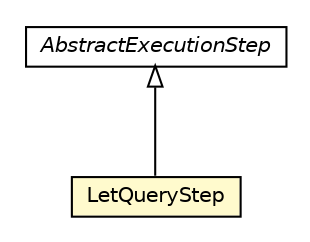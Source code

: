 #!/usr/local/bin/dot
#
# Class diagram 
# Generated by UMLGraph version R5_6-24-gf6e263 (http://www.umlgraph.org/)
#

digraph G {
	edge [fontname="Helvetica",fontsize=10,labelfontname="Helvetica",labelfontsize=10];
	node [fontname="Helvetica",fontsize=10,shape=plaintext];
	nodesep=0.25;
	ranksep=0.5;
	// com.orientechnologies.orient.core.sql.executor.LetQueryStep
	c1089014 [label=<<table title="com.orientechnologies.orient.core.sql.executor.LetQueryStep" border="0" cellborder="1" cellspacing="0" cellpadding="2" port="p" bgcolor="lemonChiffon" href="./LetQueryStep.html">
		<tr><td><table border="0" cellspacing="0" cellpadding="1">
<tr><td align="center" balign="center"> LetQueryStep </td></tr>
		</table></td></tr>
		</table>>, URL="./LetQueryStep.html", fontname="Helvetica", fontcolor="black", fontsize=10.0];
	// com.orientechnologies.orient.core.sql.executor.AbstractExecutionStep
	c1089038 [label=<<table title="com.orientechnologies.orient.core.sql.executor.AbstractExecutionStep" border="0" cellborder="1" cellspacing="0" cellpadding="2" port="p" href="./AbstractExecutionStep.html">
		<tr><td><table border="0" cellspacing="0" cellpadding="1">
<tr><td align="center" balign="center"><font face="Helvetica-Oblique"> AbstractExecutionStep </font></td></tr>
		</table></td></tr>
		</table>>, URL="./AbstractExecutionStep.html", fontname="Helvetica", fontcolor="black", fontsize=10.0];
	//com.orientechnologies.orient.core.sql.executor.LetQueryStep extends com.orientechnologies.orient.core.sql.executor.AbstractExecutionStep
	c1089038:p -> c1089014:p [dir=back,arrowtail=empty];
}

